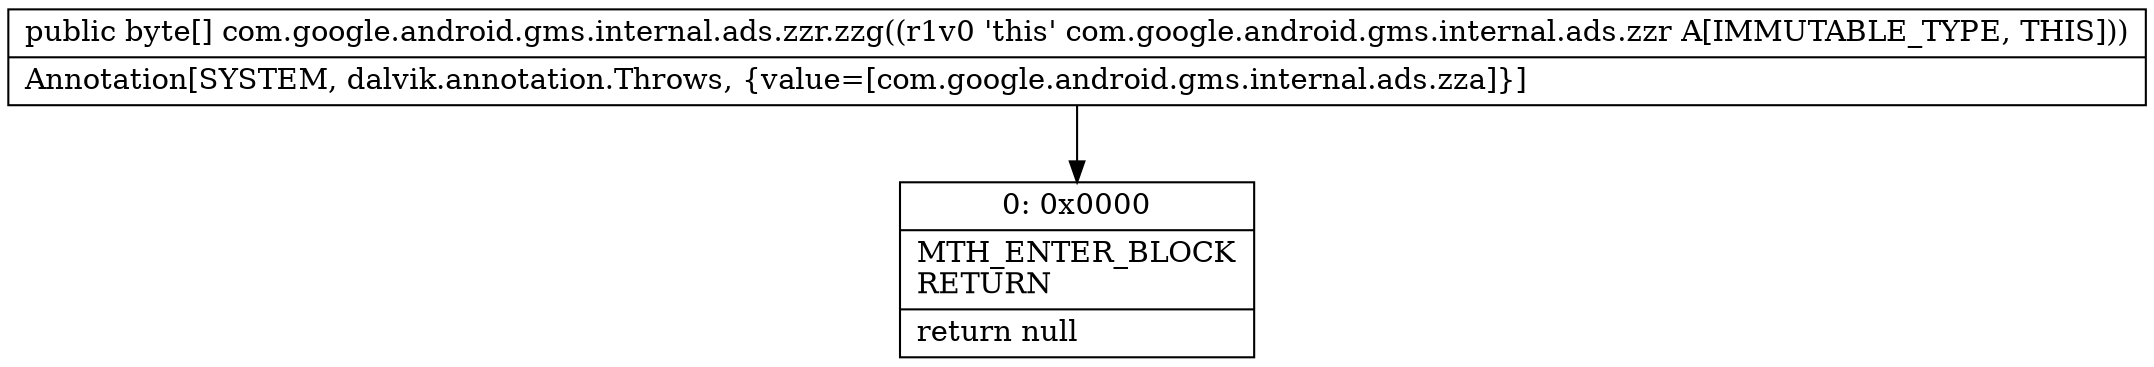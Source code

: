 digraph "CFG forcom.google.android.gms.internal.ads.zzr.zzg()[B" {
Node_0 [shape=record,label="{0\:\ 0x0000|MTH_ENTER_BLOCK\lRETURN\l|return null\l}"];
MethodNode[shape=record,label="{public byte[] com.google.android.gms.internal.ads.zzr.zzg((r1v0 'this' com.google.android.gms.internal.ads.zzr A[IMMUTABLE_TYPE, THIS]))  | Annotation[SYSTEM, dalvik.annotation.Throws, \{value=[com.google.android.gms.internal.ads.zza]\}]\l}"];
MethodNode -> Node_0;
}

